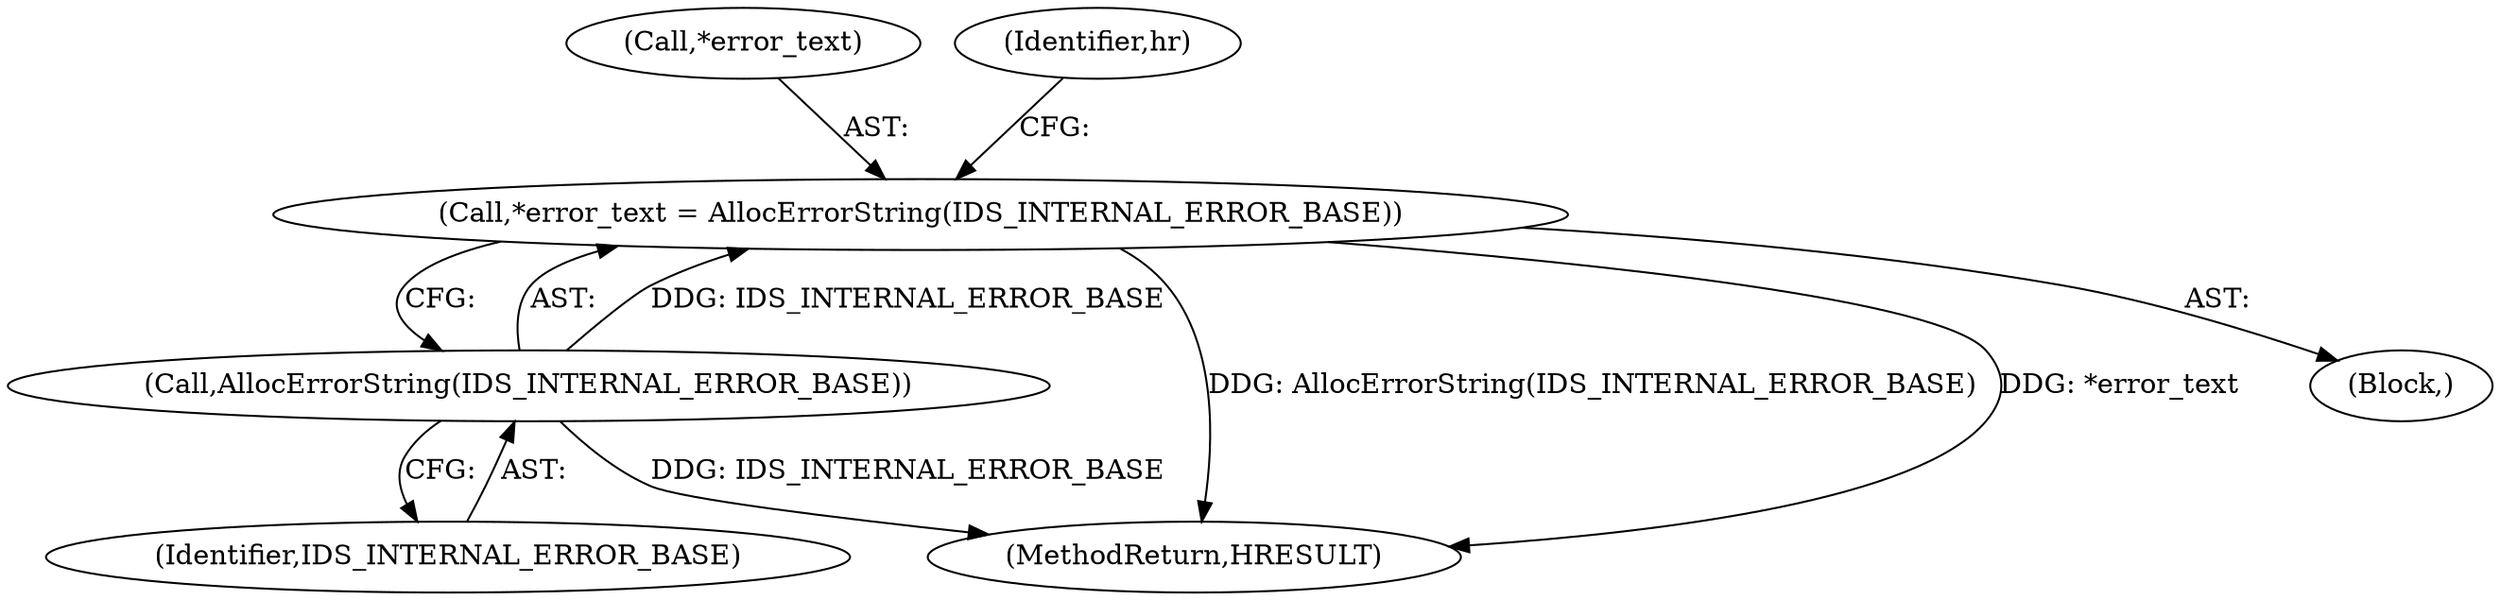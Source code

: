 digraph "0_Chrome_2440e872debd68ae7c2a8bf9ddb34df2cce378cd_0@pointer" {
"1000296" [label="(Call,*error_text = AllocErrorString(IDS_INTERNAL_ERROR_BASE))"];
"1000299" [label="(Call,AllocErrorString(IDS_INTERNAL_ERROR_BASE))"];
"1000300" [label="(Identifier,IDS_INTERNAL_ERROR_BASE)"];
"1000297" [label="(Call,*error_text)"];
"1000296" [label="(Call,*error_text = AllocErrorString(IDS_INTERNAL_ERROR_BASE))"];
"1000302" [label="(Identifier,hr)"];
"1000307" [label="(MethodReturn,HRESULT)"];
"1000283" [label="(Block,)"];
"1000299" [label="(Call,AllocErrorString(IDS_INTERNAL_ERROR_BASE))"];
"1000296" -> "1000283"  [label="AST: "];
"1000296" -> "1000299"  [label="CFG: "];
"1000297" -> "1000296"  [label="AST: "];
"1000299" -> "1000296"  [label="AST: "];
"1000302" -> "1000296"  [label="CFG: "];
"1000296" -> "1000307"  [label="DDG: AllocErrorString(IDS_INTERNAL_ERROR_BASE)"];
"1000296" -> "1000307"  [label="DDG: *error_text"];
"1000299" -> "1000296"  [label="DDG: IDS_INTERNAL_ERROR_BASE"];
"1000299" -> "1000300"  [label="CFG: "];
"1000300" -> "1000299"  [label="AST: "];
"1000299" -> "1000307"  [label="DDG: IDS_INTERNAL_ERROR_BASE"];
}
